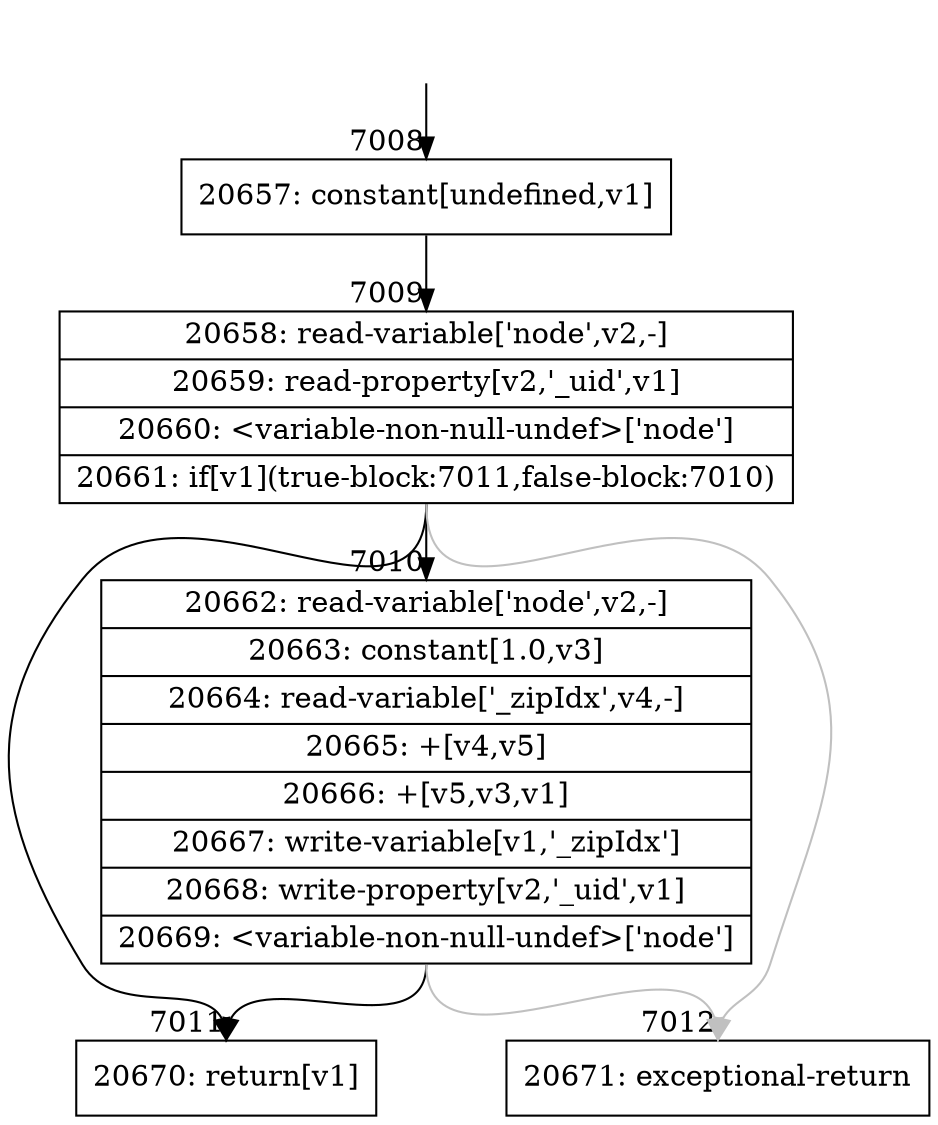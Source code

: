 digraph {
rankdir="TD"
BB_entry489[shape=none,label=""];
BB_entry489 -> BB7008 [tailport=s, headport=n, headlabel="    7008"]
BB7008 [shape=record label="{20657: constant[undefined,v1]}" ] 
BB7008 -> BB7009 [tailport=s, headport=n, headlabel="      7009"]
BB7009 [shape=record label="{20658: read-variable['node',v2,-]|20659: read-property[v2,'_uid',v1]|20660: \<variable-non-null-undef\>['node']|20661: if[v1](true-block:7011,false-block:7010)}" ] 
BB7009 -> BB7011 [tailport=s, headport=n, headlabel="      7011"]
BB7009 -> BB7010 [tailport=s, headport=n, headlabel="      7010"]
BB7009 -> BB7012 [tailport=s, headport=n, color=gray, headlabel="      7012"]
BB7010 [shape=record label="{20662: read-variable['node',v2,-]|20663: constant[1.0,v3]|20664: read-variable['_zipIdx',v4,-]|20665: +[v4,v5]|20666: +[v5,v3,v1]|20667: write-variable[v1,'_zipIdx']|20668: write-property[v2,'_uid',v1]|20669: \<variable-non-null-undef\>['node']}" ] 
BB7010 -> BB7011 [tailport=s, headport=n]
BB7010 -> BB7012 [tailport=s, headport=n, color=gray]
BB7011 [shape=record label="{20670: return[v1]}" ] 
BB7012 [shape=record label="{20671: exceptional-return}" ] 
//#$~ 9771
}
